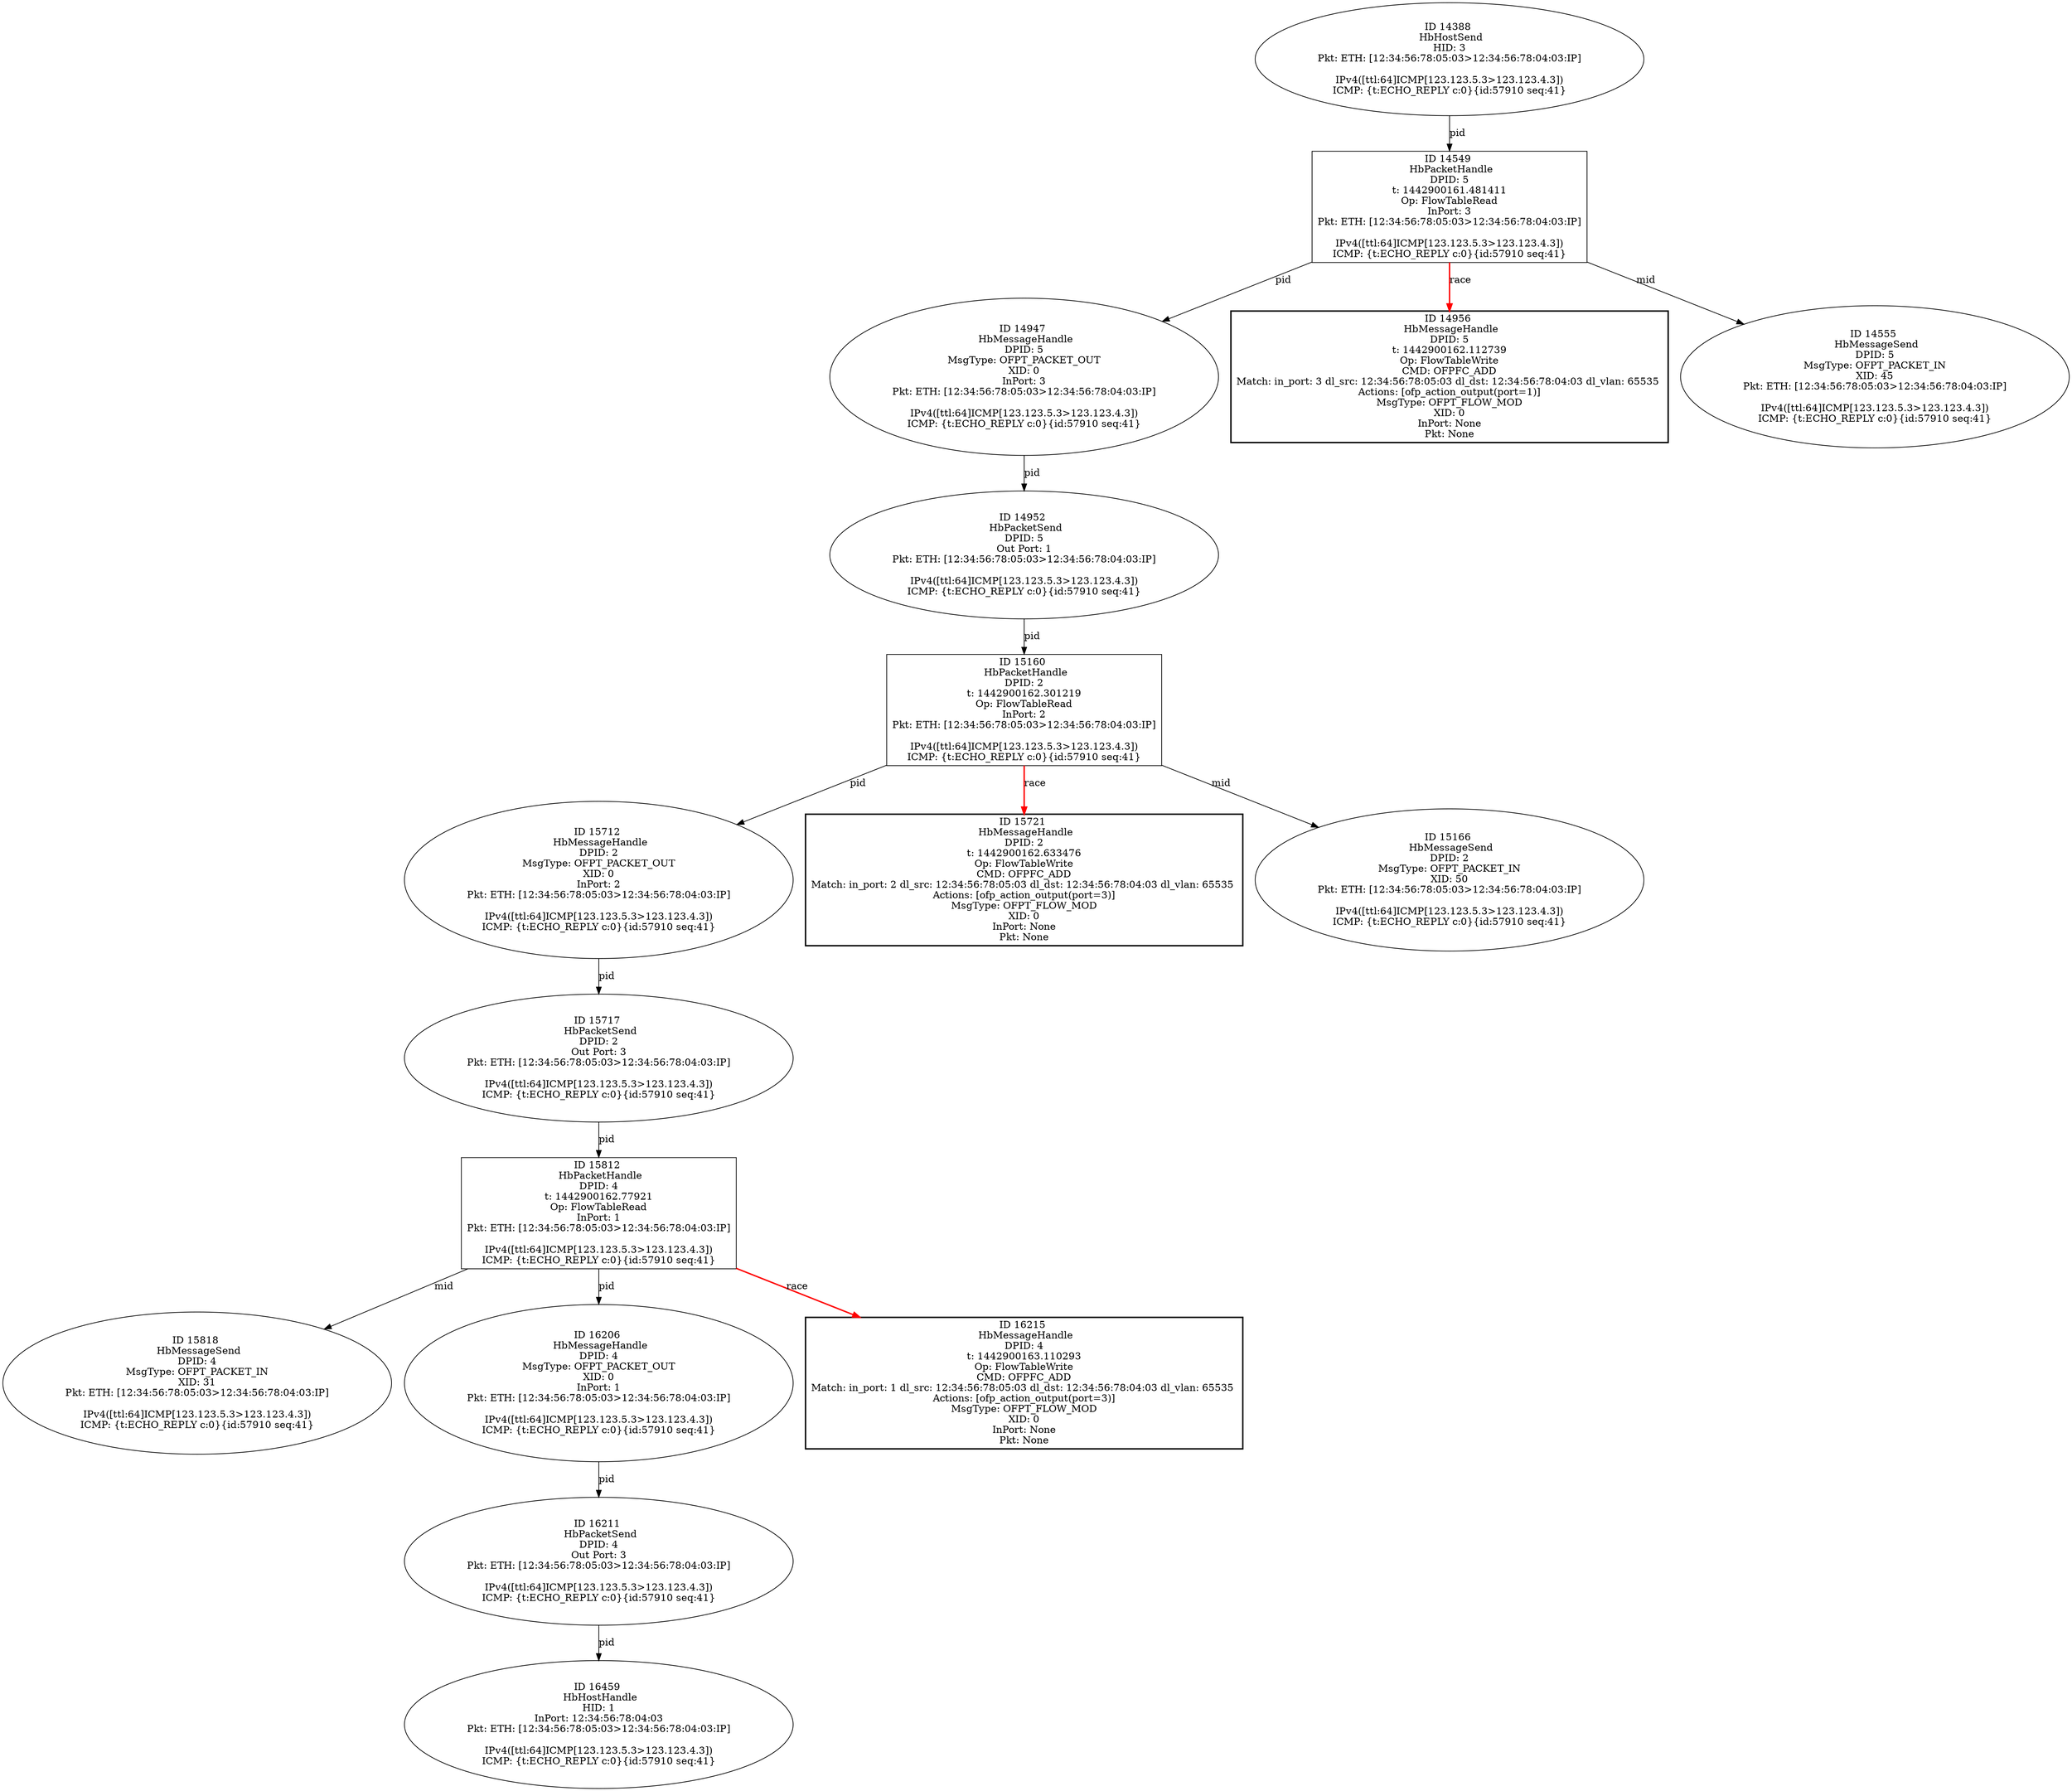 strict digraph G {
15712 [shape=oval, event=<hb_events.HbMessageHandle object at 0x10b2b0050>, label="ID 15712 
 HbMessageHandle
DPID: 2
MsgType: OFPT_PACKET_OUT
XID: 0
InPort: 2
Pkt: ETH: [12:34:56:78:05:03>12:34:56:78:04:03:IP]

IPv4([ttl:64]ICMP[123.123.5.3>123.123.4.3])
ICMP: {t:ECHO_REPLY c:0}{id:57910 seq:41}"];
14947 [shape=oval, event=<hb_events.HbMessageHandle object at 0x10b168b50>, label="ID 14947 
 HbMessageHandle
DPID: 5
MsgType: OFPT_PACKET_OUT
XID: 0
InPort: 3
Pkt: ETH: [12:34:56:78:05:03>12:34:56:78:04:03:IP]

IPv4([ttl:64]ICMP[123.123.5.3>123.123.4.3])
ICMP: {t:ECHO_REPLY c:0}{id:57910 seq:41}"];
15812 [shape=box, event=<hb_events.HbPacketHandle object at 0x10b2d0d90>, label="ID 15812 
 HbPacketHandle
DPID: 4
t: 1442900162.77921
Op: FlowTableRead
InPort: 1
Pkt: ETH: [12:34:56:78:05:03>12:34:56:78:04:03:IP]

IPv4([ttl:64]ICMP[123.123.5.3>123.123.4.3])
ICMP: {t:ECHO_REPLY c:0}{id:57910 seq:41}"];
15717 [shape=oval, event=<hb_events.HbPacketSend object at 0x10b2b0550>, label="ID 15717 
 HbPacketSend
DPID: 2
Out Port: 3
Pkt: ETH: [12:34:56:78:05:03>12:34:56:78:04:03:IP]

IPv4([ttl:64]ICMP[123.123.5.3>123.123.4.3])
ICMP: {t:ECHO_REPLY c:0}{id:57910 seq:41}"];
14952 [shape=oval, event=<hb_events.HbPacketSend object at 0x10b1765d0>, label="ID 14952 
 HbPacketSend
DPID: 5
Out Port: 1
Pkt: ETH: [12:34:56:78:05:03>12:34:56:78:04:03:IP]

IPv4([ttl:64]ICMP[123.123.5.3>123.123.4.3])
ICMP: {t:ECHO_REPLY c:0}{id:57910 seq:41}"];
15721 [shape=box, style=bold, event=<hb_events.HbMessageHandle object at 0x10b2b08d0>, label="ID 15721 
 HbMessageHandle
DPID: 2
t: 1442900162.633476
Op: FlowTableWrite
CMD: OFPFC_ADD
Match: in_port: 2 dl_src: 12:34:56:78:05:03 dl_dst: 12:34:56:78:04:03 dl_vlan: 65535 
Actions: [ofp_action_output(port=3)]
MsgType: OFPT_FLOW_MOD
XID: 0
InPort: None
Pkt: None"];
15818 [shape=oval, event=<hb_events.HbMessageSend object at 0x10b2d6c90>, label="ID 15818 
 HbMessageSend
DPID: 4
MsgType: OFPT_PACKET_IN
XID: 31
Pkt: ETH: [12:34:56:78:05:03>12:34:56:78:04:03:IP]

IPv4([ttl:64]ICMP[123.123.5.3>123.123.4.3])
ICMP: {t:ECHO_REPLY c:0}{id:57910 seq:41}"];
16459 [shape=oval, event=<hb_events.HbHostHandle object at 0x10b432c50>, label="ID 16459 
 HbHostHandle
HID: 1
InPort: 12:34:56:78:04:03
Pkt: ETH: [12:34:56:78:05:03>12:34:56:78:04:03:IP]

IPv4([ttl:64]ICMP[123.123.5.3>123.123.4.3])
ICMP: {t:ECHO_REPLY c:0}{id:57910 seq:41}"];
14956 [shape=box, style=bold, event=<hb_events.HbMessageHandle object at 0x10b176990>, label="ID 14956 
 HbMessageHandle
DPID: 5
t: 1442900162.112739
Op: FlowTableWrite
CMD: OFPFC_ADD
Match: in_port: 3 dl_src: 12:34:56:78:05:03 dl_dst: 12:34:56:78:04:03 dl_vlan: 65535 
Actions: [ofp_action_output(port=1)]
MsgType: OFPT_FLOW_MOD
XID: 0
InPort: None
Pkt: None"];
16206 [shape=oval, event=<hb_events.HbMessageHandle object at 0x10b3abe90>, label="ID 16206 
 HbMessageHandle
DPID: 4
MsgType: OFPT_PACKET_OUT
XID: 0
InPort: 1
Pkt: ETH: [12:34:56:78:05:03>12:34:56:78:04:03:IP]

IPv4([ttl:64]ICMP[123.123.5.3>123.123.4.3])
ICMP: {t:ECHO_REPLY c:0}{id:57910 seq:41}"];
16211 [shape=oval, event=<hb_events.HbPacketSend object at 0x10b3b2450>, label="ID 16211 
 HbPacketSend
DPID: 4
Out Port: 3
Pkt: ETH: [12:34:56:78:05:03>12:34:56:78:04:03:IP]

IPv4([ttl:64]ICMP[123.123.5.3>123.123.4.3])
ICMP: {t:ECHO_REPLY c:0}{id:57910 seq:41}"];
14388 [shape=oval, event=<hb_events.HbHostSend object at 0x10b07cd90>, label="ID 14388 
 HbHostSend
HID: 3
Pkt: ETH: [12:34:56:78:05:03>12:34:56:78:04:03:IP]

IPv4([ttl:64]ICMP[123.123.5.3>123.123.4.3])
ICMP: {t:ECHO_REPLY c:0}{id:57910 seq:41}"];
14549 [shape=box, event=<hb_events.HbPacketHandle object at 0x10b0b40d0>, label="ID 14549 
 HbPacketHandle
DPID: 5
t: 1442900161.481411
Op: FlowTableRead
InPort: 3
Pkt: ETH: [12:34:56:78:05:03>12:34:56:78:04:03:IP]

IPv4([ttl:64]ICMP[123.123.5.3>123.123.4.3])
ICMP: {t:ECHO_REPLY c:0}{id:57910 seq:41}"];
16215 [shape=box, style=bold, event=<hb_events.HbMessageHandle object at 0x10b3b2790>, label="ID 16215 
 HbMessageHandle
DPID: 4
t: 1442900163.110293
Op: FlowTableWrite
CMD: OFPFC_ADD
Match: in_port: 1 dl_src: 12:34:56:78:05:03 dl_dst: 12:34:56:78:04:03 dl_vlan: 65535 
Actions: [ofp_action_output(port=3)]
MsgType: OFPT_FLOW_MOD
XID: 0
InPort: None
Pkt: None"];
15160 [shape=box, event=<hb_events.HbPacketHandle object at 0x10b1bae90>, label="ID 15160 
 HbPacketHandle
DPID: 2
t: 1442900162.301219
Op: FlowTableRead
InPort: 2
Pkt: ETH: [12:34:56:78:05:03>12:34:56:78:04:03:IP]

IPv4([ttl:64]ICMP[123.123.5.3>123.123.4.3])
ICMP: {t:ECHO_REPLY c:0}{id:57910 seq:41}"];
14555 [shape=oval, event=<hb_events.HbMessageSend object at 0x10b0ba150>, label="ID 14555 
 HbMessageSend
DPID: 5
MsgType: OFPT_PACKET_IN
XID: 45
Pkt: ETH: [12:34:56:78:05:03>12:34:56:78:04:03:IP]

IPv4([ttl:64]ICMP[123.123.5.3>123.123.4.3])
ICMP: {t:ECHO_REPLY c:0}{id:57910 seq:41}"];
15166 [shape=oval, event=<hb_events.HbMessageSend object at 0x10b1bd0d0>, label="ID 15166 
 HbMessageSend
DPID: 2
MsgType: OFPT_PACKET_IN
XID: 50
Pkt: ETH: [12:34:56:78:05:03>12:34:56:78:04:03:IP]

IPv4([ttl:64]ICMP[123.123.5.3>123.123.4.3])
ICMP: {t:ECHO_REPLY c:0}{id:57910 seq:41}"];
15712 -> 15717  [rel=pid, label=pid];
14947 -> 14952  [rel=pid, label=pid];
15812 -> 15818  [rel=mid, label=mid];
15812 -> 16206  [rel=pid, label=pid];
15812 -> 16215  [harmful=True, color=red, style=bold, rel=race, label=race];
15717 -> 15812  [rel=pid, label=pid];
14952 -> 15160  [rel=pid, label=pid];
16206 -> 16211  [rel=pid, label=pid];
16211 -> 16459  [rel=pid, label=pid];
14388 -> 14549  [rel=pid, label=pid];
14549 -> 14555  [rel=mid, label=mid];
14549 -> 14956  [harmful=True, color=red, style=bold, rel=race, label=race];
14549 -> 14947  [rel=pid, label=pid];
15160 -> 15712  [rel=pid, label=pid];
15160 -> 15721  [harmful=True, color=red, style=bold, rel=race, label=race];
15160 -> 15166  [rel=mid, label=mid];
}
